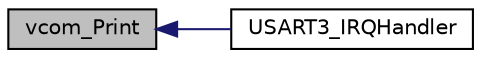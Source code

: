 digraph "vcom_Print"
{
  edge [fontname="Helvetica",fontsize="10",labelfontname="Helvetica",labelfontsize="10"];
  node [fontname="Helvetica",fontsize="10",shape=record];
  rankdir="LR";
  Node24 [label="vcom_Print",height=0.2,width=0.4,color="black", fillcolor="grey75", style="filled", fontcolor="black"];
  Node24 -> Node25 [dir="back",color="midnightblue",fontsize="10",style="solid",fontname="Helvetica"];
  Node25 [label="USART3_IRQHandler",height=0.2,width=0.4,color="black", fillcolor="white", style="filled",URL="$stm32l1xx__it_8c.html#a0d108a3468b2051548183ee5ca2158a0"];
}
